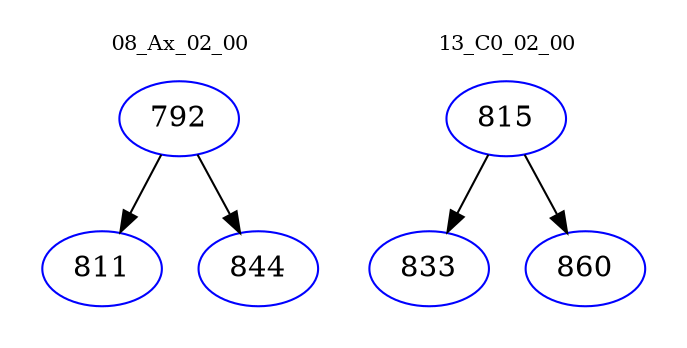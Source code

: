 digraph{
subgraph cluster_0 {
color = white
label = "08_Ax_02_00";
fontsize=10;
T0_792 [label="792", color="blue"]
T0_792 -> T0_811 [color="black"]
T0_811 [label="811", color="blue"]
T0_792 -> T0_844 [color="black"]
T0_844 [label="844", color="blue"]
}
subgraph cluster_1 {
color = white
label = "13_C0_02_00";
fontsize=10;
T1_815 [label="815", color="blue"]
T1_815 -> T1_833 [color="black"]
T1_833 [label="833", color="blue"]
T1_815 -> T1_860 [color="black"]
T1_860 [label="860", color="blue"]
}
}
